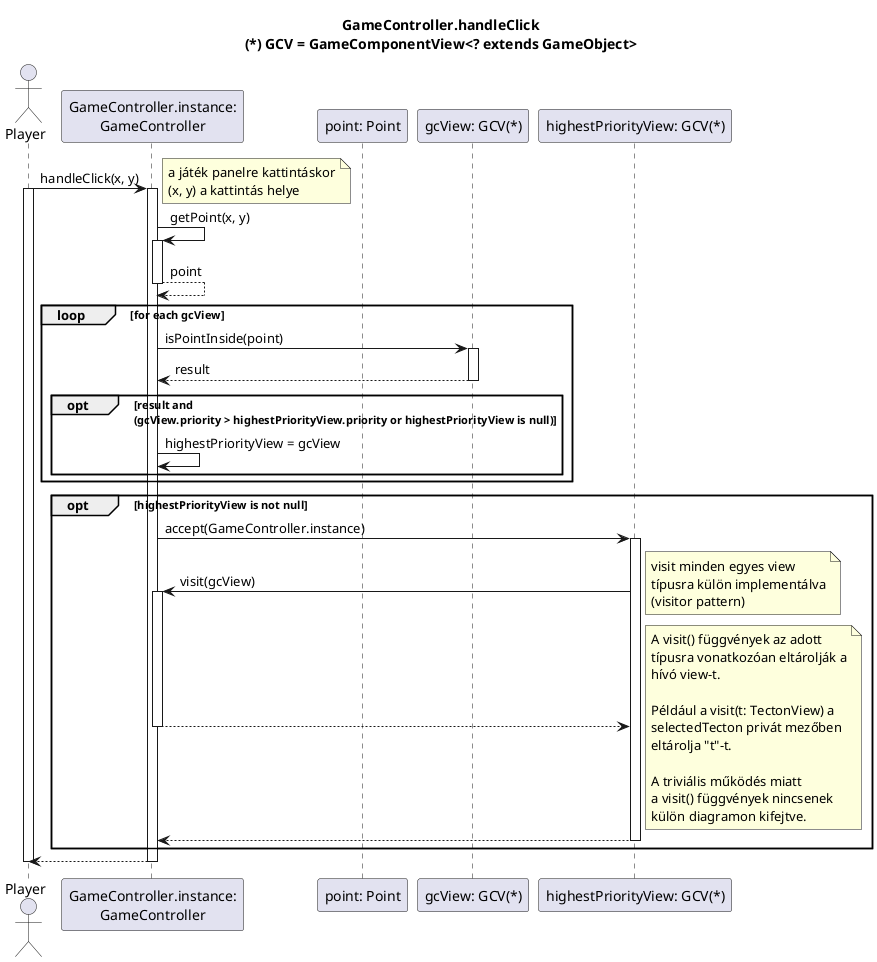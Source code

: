@startuml handleClick

title GameController.handleClick\n(*) GCV = GameComponentView<? extends GameObject>

actor "Player" as p
participant "GameController.instance:\nGameController" as gc

participant "point: Point" as point
participant "gcView: GCV(*)" as c
participant "highestPriorityView: GCV(*)" as hc

p -> gc: handleClick(x, y)
note right: a játék panelre kattintáskor\n(x, y) a kattintás helye
activate p
activate gc

	gc -> gc: getPoint(x, y)
	activate gc

	gc --> gc: point
	deactivate gc

	loop for each gcView
		gc -> c: isPointInside(point)
		activate c

		gc <-- c: result
		deactivate c

		opt result and\n(gcView.priority > highestPriorityView.priority or highestPriorityView is null)
			gc -> gc: highestPriorityView = gcView
		end
	end

	opt highestPriorityView is not null
		gc -> hc: accept(GameController.instance)
		activate hc

			hc -> gc: visit(gcView)
			note right: visit minden egyes view\ntípusra külön implementálva\n(visitor pattern)
			activate gc

			gc --> hc
			note right: A visit() függvények az adott\ntípusra vonatkozóan eltárolják a\nhívó view-t.\n\nPéldául a visit(t: TectonView) a\nselectedTecton privát mezőben\neltárolja "t"-t.\n\nA triviális működés miatt\na visit() függvények nincsenek\nkülön diagramon kifejtve.
			deactivate gc

		hc --> gc
		deactivate hc
	end

p <-- gc
deactivate p
deactivate gc

@enduml